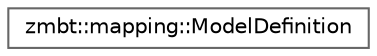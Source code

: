 digraph "Graphical Class Hierarchy"
{
 // LATEX_PDF_SIZE
  bgcolor="transparent";
  edge [fontname=Helvetica,fontsize=10,labelfontname=Helvetica,labelfontsize=10];
  node [fontname=Helvetica,fontsize=10,shape=box,height=0.2,width=0.4];
  rankdir="LR";
  Node0 [id="Node000000",label="zmbt::mapping::ModelDefinition",height=0.2,width=0.4,color="grey40", fillcolor="white", style="filled",URL="$classzmbt_1_1mapping_1_1ModelDefinition.html",tooltip="Mapping model definition machine."];
}
